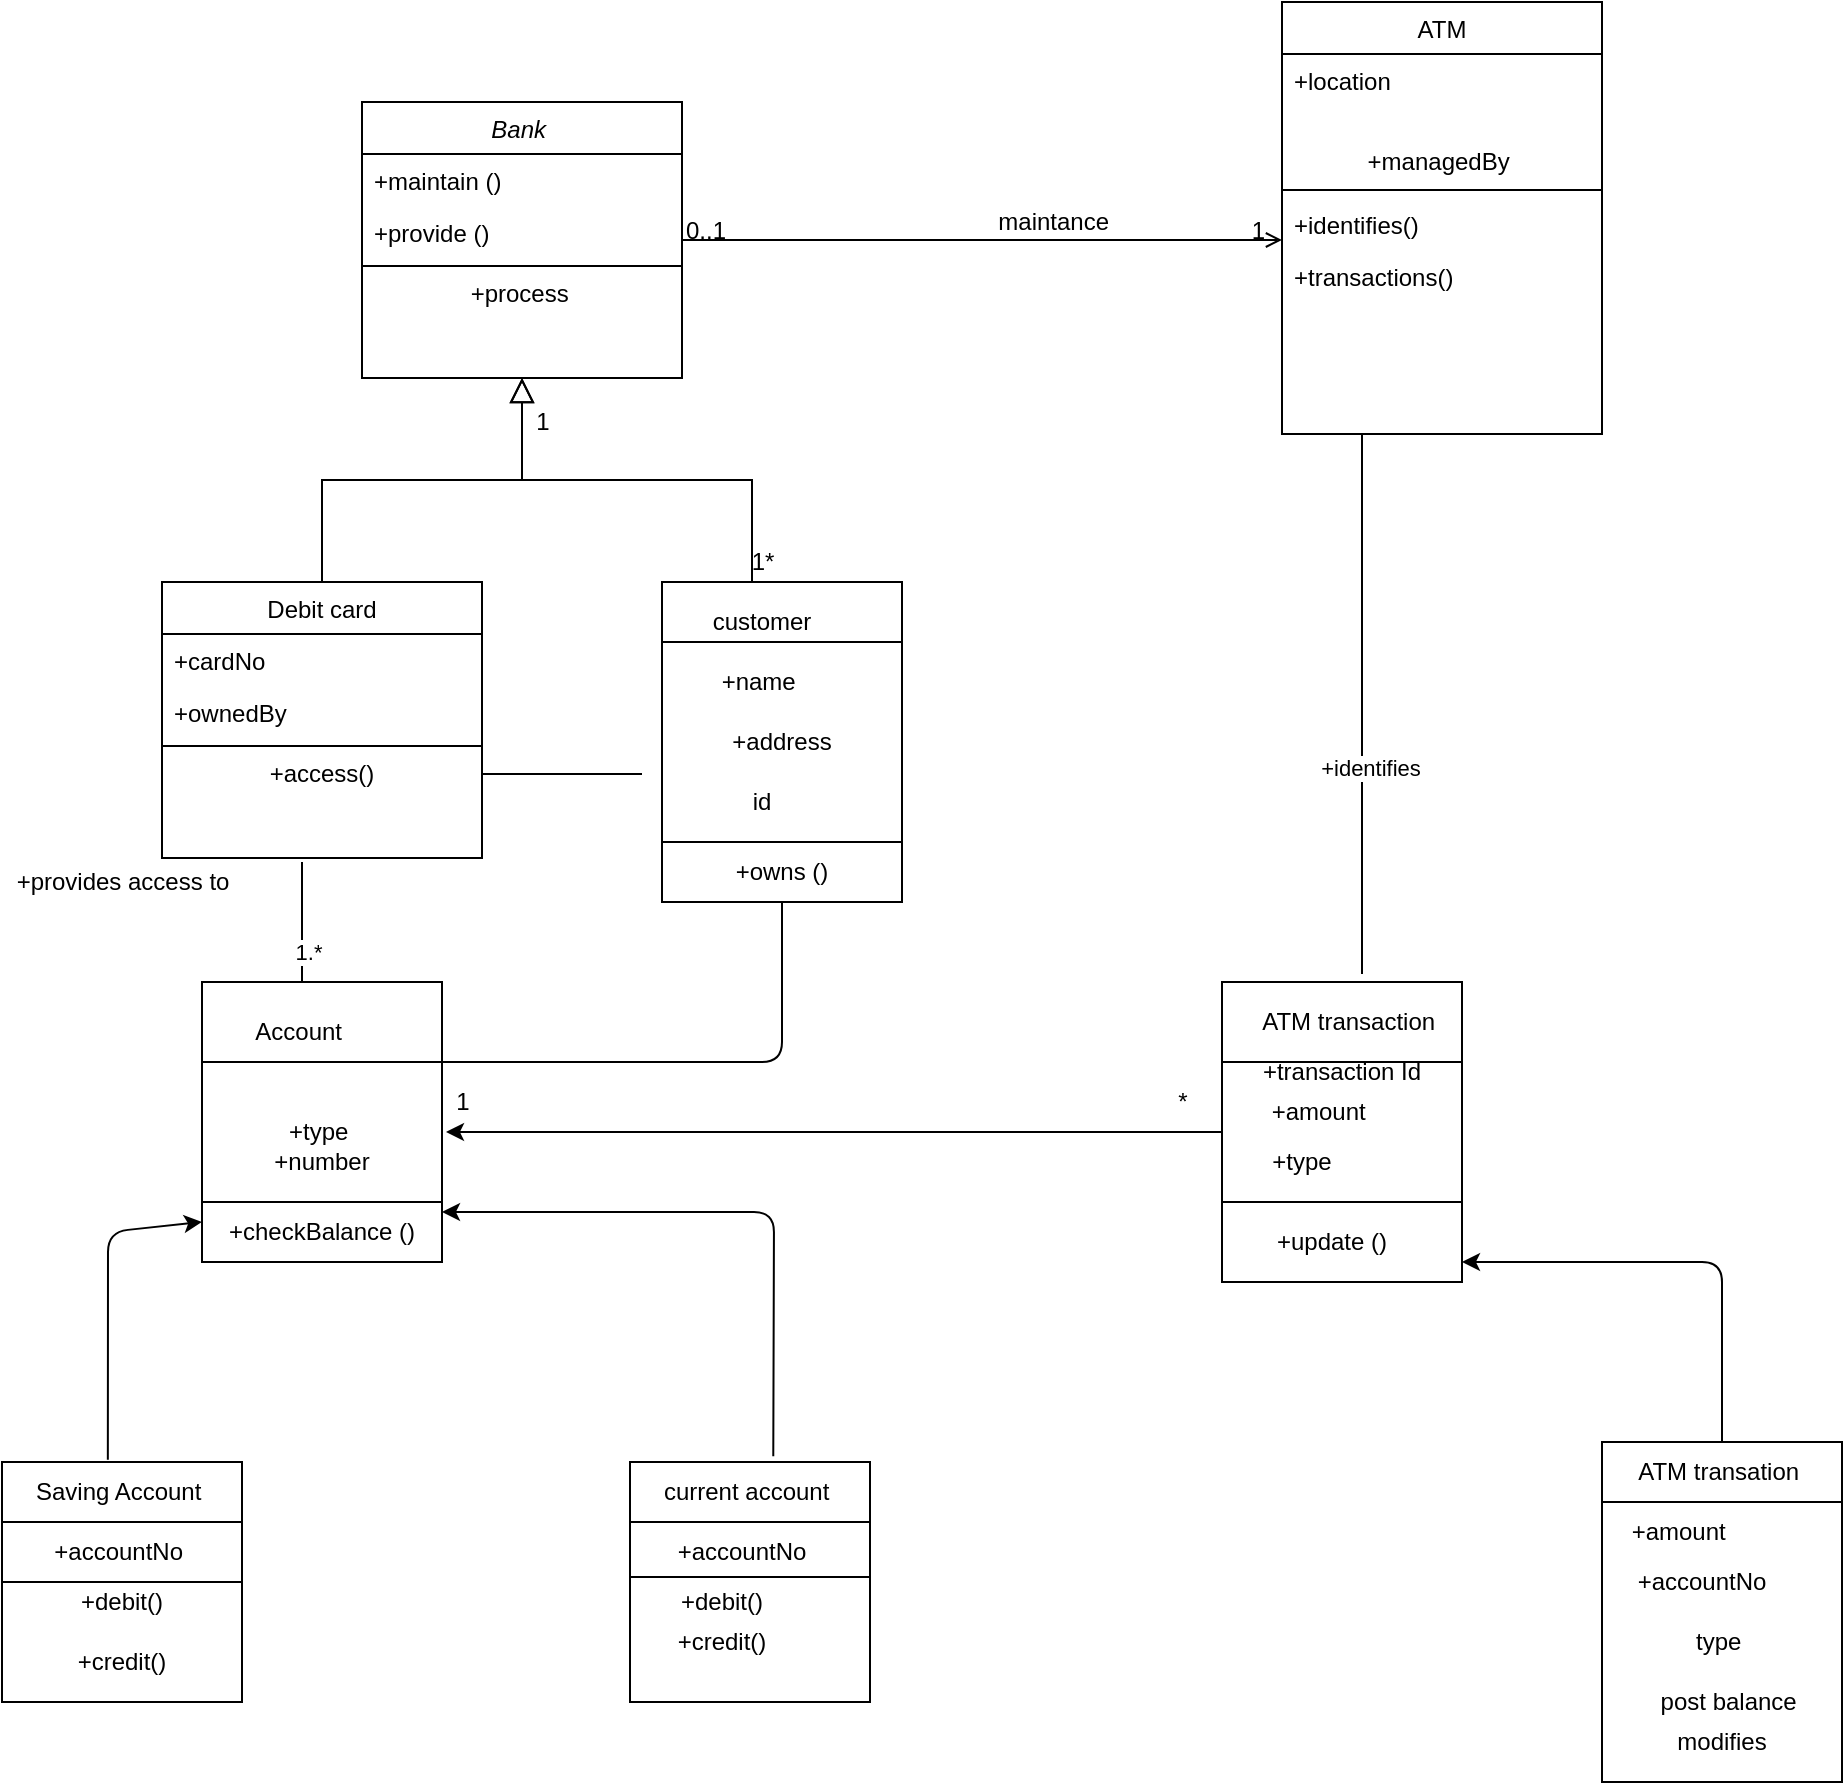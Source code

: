 <mxfile version="13.6.2" type="device"><diagram id="C5RBs43oDa-KdzZeNtuy" name="Page-1"><mxGraphModel dx="590" dy="299" grid="1" gridSize="10" guides="1" tooltips="1" connect="1" arrows="1" fold="1" page="1" pageScale="1" pageWidth="827" pageHeight="1169" math="0" shadow="0"><root><mxCell id="WIyWlLk6GJQsqaUBKTNV-0"/><mxCell id="WIyWlLk6GJQsqaUBKTNV-1" parent="WIyWlLk6GJQsqaUBKTNV-0"/><mxCell id="zkfFHV4jXpPFQw0GAbJ--0" value="Bank " style="swimlane;fontStyle=2;align=center;verticalAlign=top;childLayout=stackLayout;horizontal=1;startSize=26;horizontalStack=0;resizeParent=1;resizeLast=0;collapsible=1;marginBottom=0;rounded=0;shadow=0;strokeWidth=1;" parent="WIyWlLk6GJQsqaUBKTNV-1" vertex="1"><mxGeometry x="220" y="120" width="160" height="138" as="geometry"><mxRectangle x="230" y="140" width="160" height="26" as="alternateBounds"/></mxGeometry></mxCell><mxCell id="zkfFHV4jXpPFQw0GAbJ--2" value="+maintain ()" style="text;align=left;verticalAlign=top;spacingLeft=4;spacingRight=4;overflow=hidden;rotatable=0;points=[[0,0.5],[1,0.5]];portConstraint=eastwest;rounded=0;shadow=0;html=0;" parent="zkfFHV4jXpPFQw0GAbJ--0" vertex="1"><mxGeometry y="26" width="160" height="26" as="geometry"/></mxCell><mxCell id="zkfFHV4jXpPFQw0GAbJ--3" value="+provide ()" style="text;align=left;verticalAlign=top;spacingLeft=4;spacingRight=4;overflow=hidden;rotatable=0;points=[[0,0.5],[1,0.5]];portConstraint=eastwest;rounded=0;shadow=0;html=0;" parent="zkfFHV4jXpPFQw0GAbJ--0" vertex="1"><mxGeometry y="52" width="160" height="26" as="geometry"/></mxCell><mxCell id="zkfFHV4jXpPFQw0GAbJ--4" value="" style="line;html=1;strokeWidth=1;align=left;verticalAlign=middle;spacingTop=-1;spacingLeft=3;spacingRight=3;rotatable=0;labelPosition=right;points=[];portConstraint=eastwest;" parent="zkfFHV4jXpPFQw0GAbJ--0" vertex="1"><mxGeometry y="78" width="160" height="8" as="geometry"/></mxCell><mxCell id="nmzv0U8jzmdd3Ai0n8RP-59" value="+process&amp;nbsp;" style="text;html=1;align=center;verticalAlign=middle;resizable=0;points=[];autosize=1;" vertex="1" parent="zkfFHV4jXpPFQw0GAbJ--0"><mxGeometry y="86" width="160" height="20" as="geometry"/></mxCell><mxCell id="zkfFHV4jXpPFQw0GAbJ--6" value="Debit card" style="swimlane;fontStyle=0;align=center;verticalAlign=top;childLayout=stackLayout;horizontal=1;startSize=26;horizontalStack=0;resizeParent=1;resizeLast=0;collapsible=1;marginBottom=0;rounded=0;shadow=0;strokeWidth=1;" parent="WIyWlLk6GJQsqaUBKTNV-1" vertex="1"><mxGeometry x="120" y="360" width="160" height="138" as="geometry"><mxRectangle x="130" y="380" width="160" height="26" as="alternateBounds"/></mxGeometry></mxCell><mxCell id="zkfFHV4jXpPFQw0GAbJ--7" value="+cardNo" style="text;align=left;verticalAlign=top;spacingLeft=4;spacingRight=4;overflow=hidden;rotatable=0;points=[[0,0.5],[1,0.5]];portConstraint=eastwest;" parent="zkfFHV4jXpPFQw0GAbJ--6" vertex="1"><mxGeometry y="26" width="160" height="26" as="geometry"/></mxCell><mxCell id="zkfFHV4jXpPFQw0GAbJ--8" value="+ownedBy" style="text;align=left;verticalAlign=top;spacingLeft=4;spacingRight=4;overflow=hidden;rotatable=0;points=[[0,0.5],[1,0.5]];portConstraint=eastwest;rounded=0;shadow=0;html=0;" parent="zkfFHV4jXpPFQw0GAbJ--6" vertex="1"><mxGeometry y="52" width="160" height="26" as="geometry"/></mxCell><mxCell id="zkfFHV4jXpPFQw0GAbJ--9" value="" style="line;html=1;strokeWidth=1;align=left;verticalAlign=middle;spacingTop=-1;spacingLeft=3;spacingRight=3;rotatable=0;labelPosition=right;points=[];portConstraint=eastwest;" parent="zkfFHV4jXpPFQw0GAbJ--6" vertex="1"><mxGeometry y="78" width="160" height="8" as="geometry"/></mxCell><mxCell id="nmzv0U8jzmdd3Ai0n8RP-0" value="+access()" style="text;html=1;strokeColor=none;fillColor=none;align=center;verticalAlign=middle;whiteSpace=wrap;rounded=0;" vertex="1" parent="zkfFHV4jXpPFQw0GAbJ--6"><mxGeometry y="86" width="160" height="20" as="geometry"/></mxCell><mxCell id="zkfFHV4jXpPFQw0GAbJ--12" value="" style="endArrow=block;endSize=10;endFill=0;shadow=0;strokeWidth=1;rounded=0;edgeStyle=elbowEdgeStyle;elbow=vertical;" parent="WIyWlLk6GJQsqaUBKTNV-1" source="zkfFHV4jXpPFQw0GAbJ--6" target="zkfFHV4jXpPFQw0GAbJ--0" edge="1"><mxGeometry width="160" relative="1" as="geometry"><mxPoint x="200" y="203" as="sourcePoint"/><mxPoint x="200" y="203" as="targetPoint"/></mxGeometry></mxCell><mxCell id="zkfFHV4jXpPFQw0GAbJ--16" value="" style="endArrow=block;endSize=10;endFill=0;shadow=0;strokeWidth=1;rounded=0;edgeStyle=elbowEdgeStyle;elbow=vertical;" parent="WIyWlLk6GJQsqaUBKTNV-1" target="zkfFHV4jXpPFQw0GAbJ--0" edge="1"><mxGeometry width="160" relative="1" as="geometry"><mxPoint x="415" y="360" as="sourcePoint"/><mxPoint x="310" y="271" as="targetPoint"/></mxGeometry></mxCell><mxCell id="zkfFHV4jXpPFQw0GAbJ--26" value="" style="endArrow=open;shadow=0;strokeWidth=1;rounded=0;endFill=1;edgeStyle=elbowEdgeStyle;elbow=vertical;" parent="WIyWlLk6GJQsqaUBKTNV-1" source="zkfFHV4jXpPFQw0GAbJ--0" target="zkfFHV4jXpPFQw0GAbJ--17" edge="1"><mxGeometry x="0.5" y="41" relative="1" as="geometry"><mxPoint x="380" y="192" as="sourcePoint"/><mxPoint x="540" y="192" as="targetPoint"/><mxPoint x="-40" y="32" as="offset"/></mxGeometry></mxCell><mxCell id="zkfFHV4jXpPFQw0GAbJ--27" value="0..1" style="resizable=0;align=left;verticalAlign=bottom;labelBackgroundColor=none;fontSize=12;" parent="zkfFHV4jXpPFQw0GAbJ--26" connectable="0" vertex="1"><mxGeometry x="-1" relative="1" as="geometry"><mxPoint y="4" as="offset"/></mxGeometry></mxCell><mxCell id="zkfFHV4jXpPFQw0GAbJ--28" value="1" style="resizable=0;align=right;verticalAlign=bottom;labelBackgroundColor=none;fontSize=12;" parent="zkfFHV4jXpPFQw0GAbJ--26" connectable="0" vertex="1"><mxGeometry x="1" relative="1" as="geometry"><mxPoint x="-7" y="4" as="offset"/></mxGeometry></mxCell><mxCell id="zkfFHV4jXpPFQw0GAbJ--29" value="maintance&amp;nbsp;" style="text;html=1;resizable=0;points=[];;align=center;verticalAlign=middle;labelBackgroundColor=none;rounded=0;shadow=0;strokeWidth=1;fontSize=12;" parent="zkfFHV4jXpPFQw0GAbJ--26" vertex="1" connectable="0"><mxGeometry x="0.5" y="49" relative="1" as="geometry"><mxPoint x="-38" y="40" as="offset"/></mxGeometry></mxCell><mxCell id="nmzv0U8jzmdd3Ai0n8RP-2" value="" style="rounded=0;whiteSpace=wrap;html=1;" vertex="1" parent="WIyWlLk6GJQsqaUBKTNV-1"><mxGeometry x="370" y="360" width="120" height="30" as="geometry"/></mxCell><mxCell id="zkfFHV4jXpPFQw0GAbJ--17" value="ATM" style="swimlane;fontStyle=0;align=center;verticalAlign=top;childLayout=stackLayout;horizontal=1;startSize=26;horizontalStack=0;resizeParent=1;resizeLast=0;collapsible=1;marginBottom=0;rounded=0;shadow=0;strokeWidth=1;" parent="WIyWlLk6GJQsqaUBKTNV-1" vertex="1"><mxGeometry x="680" y="70" width="160" height="216" as="geometry"><mxRectangle x="550" y="140" width="160" height="26" as="alternateBounds"/></mxGeometry></mxCell><mxCell id="zkfFHV4jXpPFQw0GAbJ--22" value="+location &#10;" style="text;align=left;verticalAlign=top;spacingLeft=4;spacingRight=4;overflow=hidden;rotatable=0;points=[[0,0.5],[1,0.5]];portConstraint=eastwest;rounded=0;shadow=0;html=0;" parent="zkfFHV4jXpPFQw0GAbJ--17" vertex="1"><mxGeometry y="26" width="160" height="44" as="geometry"/></mxCell><mxCell id="nmzv0U8jzmdd3Ai0n8RP-27" value="+managedBy&amp;nbsp;" style="text;html=1;strokeColor=none;fillColor=none;align=center;verticalAlign=middle;whiteSpace=wrap;rounded=0;" vertex="1" parent="zkfFHV4jXpPFQw0GAbJ--17"><mxGeometry y="70" width="160" height="20" as="geometry"/></mxCell><mxCell id="zkfFHV4jXpPFQw0GAbJ--23" value="" style="line;html=1;strokeWidth=1;align=left;verticalAlign=middle;spacingTop=-1;spacingLeft=3;spacingRight=3;rotatable=0;labelPosition=right;points=[];portConstraint=eastwest;" parent="zkfFHV4jXpPFQw0GAbJ--17" vertex="1"><mxGeometry y="90" width="160" height="8" as="geometry"/></mxCell><mxCell id="zkfFHV4jXpPFQw0GAbJ--24" value="+identifies()" style="text;align=left;verticalAlign=top;spacingLeft=4;spacingRight=4;overflow=hidden;rotatable=0;points=[[0,0.5],[1,0.5]];portConstraint=eastwest;" parent="zkfFHV4jXpPFQw0GAbJ--17" vertex="1"><mxGeometry y="98" width="160" height="26" as="geometry"/></mxCell><mxCell id="zkfFHV4jXpPFQw0GAbJ--25" value="+transactions()" style="text;align=left;verticalAlign=top;spacingLeft=4;spacingRight=4;overflow=hidden;rotatable=0;points=[[0,0.5],[1,0.5]];portConstraint=eastwest;" parent="zkfFHV4jXpPFQw0GAbJ--17" vertex="1"><mxGeometry y="124" width="160" height="26" as="geometry"/></mxCell><mxCell id="nmzv0U8jzmdd3Ai0n8RP-3" value="+address" style="rounded=0;whiteSpace=wrap;html=1;" vertex="1" parent="WIyWlLk6GJQsqaUBKTNV-1"><mxGeometry x="370" y="390" width="120" height="100" as="geometry"/></mxCell><mxCell id="nmzv0U8jzmdd3Ai0n8RP-4" value="" style="rounded=0;whiteSpace=wrap;html=1;" vertex="1" parent="WIyWlLk6GJQsqaUBKTNV-1"><mxGeometry x="370" y="490" width="120" height="30" as="geometry"/></mxCell><mxCell id="nmzv0U8jzmdd3Ai0n8RP-5" value="customer" style="text;html=1;strokeColor=none;fillColor=none;align=center;verticalAlign=middle;whiteSpace=wrap;rounded=0;" vertex="1" parent="WIyWlLk6GJQsqaUBKTNV-1"><mxGeometry x="400" y="370" width="40" height="20" as="geometry"/></mxCell><mxCell id="nmzv0U8jzmdd3Ai0n8RP-6" value="+name&amp;nbsp;" style="text;html=1;strokeColor=none;fillColor=none;align=center;verticalAlign=middle;whiteSpace=wrap;rounded=0;" vertex="1" parent="WIyWlLk6GJQsqaUBKTNV-1"><mxGeometry x="400" y="400" width="40" height="20" as="geometry"/></mxCell><mxCell id="nmzv0U8jzmdd3Ai0n8RP-7" value="id" style="text;html=1;strokeColor=none;fillColor=none;align=center;verticalAlign=middle;whiteSpace=wrap;rounded=0;" vertex="1" parent="WIyWlLk6GJQsqaUBKTNV-1"><mxGeometry x="400" y="460" width="40" height="20" as="geometry"/></mxCell><mxCell id="nmzv0U8jzmdd3Ai0n8RP-8" value="+owns ()" style="text;html=1;strokeColor=none;fillColor=none;align=center;verticalAlign=middle;whiteSpace=wrap;rounded=0;" vertex="1" parent="WIyWlLk6GJQsqaUBKTNV-1"><mxGeometry x="400" y="495" width="60" height="20" as="geometry"/></mxCell><mxCell id="nmzv0U8jzmdd3Ai0n8RP-9" value="" style="endArrow=none;html=1;" edge="1" parent="WIyWlLk6GJQsqaUBKTNV-1"><mxGeometry width="50" height="50" relative="1" as="geometry"><mxPoint x="190" y="560" as="sourcePoint"/><mxPoint x="190" y="500" as="targetPoint"/></mxGeometry></mxCell><mxCell id="nmzv0U8jzmdd3Ai0n8RP-58" value="1.*" style="edgeLabel;html=1;align=center;verticalAlign=middle;resizable=0;points=[];" vertex="1" connectable="0" parent="nmzv0U8jzmdd3Ai0n8RP-9"><mxGeometry x="-0.505" y="-3" relative="1" as="geometry"><mxPoint as="offset"/></mxGeometry></mxCell><mxCell id="nmzv0U8jzmdd3Ai0n8RP-10" value="" style="rounded=0;whiteSpace=wrap;html=1;" vertex="1" parent="WIyWlLk6GJQsqaUBKTNV-1"><mxGeometry x="140" y="560" width="120" height="40" as="geometry"/></mxCell><mxCell id="nmzv0U8jzmdd3Ai0n8RP-11" value="+type&amp;nbsp;" style="rounded=0;whiteSpace=wrap;html=1;" vertex="1" parent="WIyWlLk6GJQsqaUBKTNV-1"><mxGeometry x="140" y="600" width="120" height="70" as="geometry"/></mxCell><mxCell id="nmzv0U8jzmdd3Ai0n8RP-12" value="" style="rounded=0;whiteSpace=wrap;html=1;" vertex="1" parent="WIyWlLk6GJQsqaUBKTNV-1"><mxGeometry x="140" y="670" width="120" height="30" as="geometry"/></mxCell><mxCell id="nmzv0U8jzmdd3Ai0n8RP-13" value="Account&amp;nbsp;" style="text;html=1;strokeColor=none;fillColor=none;align=center;verticalAlign=middle;whiteSpace=wrap;rounded=0;" vertex="1" parent="WIyWlLk6GJQsqaUBKTNV-1"><mxGeometry x="170" y="575" width="40" height="20" as="geometry"/></mxCell><mxCell id="nmzv0U8jzmdd3Ai0n8RP-14" value="+number" style="text;html=1;strokeColor=none;fillColor=none;align=center;verticalAlign=middle;whiteSpace=wrap;rounded=0;" vertex="1" parent="WIyWlLk6GJQsqaUBKTNV-1"><mxGeometry x="180" y="640" width="40" height="20" as="geometry"/></mxCell><mxCell id="nmzv0U8jzmdd3Ai0n8RP-15" value="+checkBalance ()" style="text;html=1;strokeColor=none;fillColor=none;align=center;verticalAlign=middle;whiteSpace=wrap;rounded=0;" vertex="1" parent="WIyWlLk6GJQsqaUBKTNV-1"><mxGeometry x="140" y="675" width="120" height="20" as="geometry"/></mxCell><mxCell id="nmzv0U8jzmdd3Ai0n8RP-16" value="current account&amp;nbsp;" style="rounded=0;whiteSpace=wrap;html=1;" vertex="1" parent="WIyWlLk6GJQsqaUBKTNV-1"><mxGeometry x="354" y="800" width="120" height="30" as="geometry"/></mxCell><mxCell id="nmzv0U8jzmdd3Ai0n8RP-17" value="Saving Account&amp;nbsp;" style="rounded=0;whiteSpace=wrap;html=1;" vertex="1" parent="WIyWlLk6GJQsqaUBKTNV-1"><mxGeometry x="40" y="800" width="120" height="30" as="geometry"/></mxCell><mxCell id="nmzv0U8jzmdd3Ai0n8RP-18" value="+accountNo&amp;nbsp;" style="rounded=0;whiteSpace=wrap;html=1;" vertex="1" parent="WIyWlLk6GJQsqaUBKTNV-1"><mxGeometry x="40" y="830" width="120" height="30" as="geometry"/></mxCell><mxCell id="nmzv0U8jzmdd3Ai0n8RP-19" value="" style="rounded=0;whiteSpace=wrap;html=1;" vertex="1" parent="WIyWlLk6GJQsqaUBKTNV-1"><mxGeometry x="40" y="860" width="120" height="60" as="geometry"/></mxCell><mxCell id="nmzv0U8jzmdd3Ai0n8RP-20" value="+debit()" style="text;html=1;strokeColor=none;fillColor=none;align=center;verticalAlign=middle;whiteSpace=wrap;rounded=0;" vertex="1" parent="WIyWlLk6GJQsqaUBKTNV-1"><mxGeometry x="80" y="860" width="40" height="20" as="geometry"/></mxCell><mxCell id="nmzv0U8jzmdd3Ai0n8RP-21" value="+credit()" style="text;html=1;strokeColor=none;fillColor=none;align=center;verticalAlign=middle;whiteSpace=wrap;rounded=0;" vertex="1" parent="WIyWlLk6GJQsqaUBKTNV-1"><mxGeometry x="80" y="890" width="40" height="20" as="geometry"/></mxCell><mxCell id="nmzv0U8jzmdd3Ai0n8RP-22" value="" style="rounded=0;whiteSpace=wrap;html=1;" vertex="1" parent="WIyWlLk6GJQsqaUBKTNV-1"><mxGeometry x="354" y="830" width="120" height="30" as="geometry"/></mxCell><mxCell id="nmzv0U8jzmdd3Ai0n8RP-23" value="+accountNo" style="text;html=1;strokeColor=none;fillColor=none;align=center;verticalAlign=middle;whiteSpace=wrap;rounded=0;" vertex="1" parent="WIyWlLk6GJQsqaUBKTNV-1"><mxGeometry x="390" y="835" width="40" height="20" as="geometry"/></mxCell><mxCell id="nmzv0U8jzmdd3Ai0n8RP-24" value="" style="rounded=0;whiteSpace=wrap;html=1;" vertex="1" parent="WIyWlLk6GJQsqaUBKTNV-1"><mxGeometry x="354" y="857.5" width="120" height="62.5" as="geometry"/></mxCell><mxCell id="nmzv0U8jzmdd3Ai0n8RP-25" value="+debit()" style="text;html=1;strokeColor=none;fillColor=none;align=center;verticalAlign=middle;whiteSpace=wrap;rounded=0;" vertex="1" parent="WIyWlLk6GJQsqaUBKTNV-1"><mxGeometry x="380" y="860" width="40" height="20" as="geometry"/></mxCell><mxCell id="nmzv0U8jzmdd3Ai0n8RP-26" value="+credit()" style="text;html=1;strokeColor=none;fillColor=none;align=center;verticalAlign=middle;whiteSpace=wrap;rounded=0;" vertex="1" parent="WIyWlLk6GJQsqaUBKTNV-1"><mxGeometry x="380" y="880" width="40" height="20" as="geometry"/></mxCell><mxCell id="nmzv0U8jzmdd3Ai0n8RP-28" value="" style="rounded=0;whiteSpace=wrap;html=1;" vertex="1" parent="WIyWlLk6GJQsqaUBKTNV-1"><mxGeometry x="650" y="560" width="120" height="40" as="geometry"/></mxCell><mxCell id="nmzv0U8jzmdd3Ai0n8RP-29" value="ATM transaction&amp;nbsp;" style="text;html=1;strokeColor=none;fillColor=none;align=center;verticalAlign=middle;whiteSpace=wrap;rounded=0;" vertex="1" parent="WIyWlLk6GJQsqaUBKTNV-1"><mxGeometry x="660" y="570" width="110" height="20" as="geometry"/></mxCell><mxCell id="nmzv0U8jzmdd3Ai0n8RP-30" value="" style="rounded=0;whiteSpace=wrap;html=1;" vertex="1" parent="WIyWlLk6GJQsqaUBKTNV-1"><mxGeometry x="650" y="600" width="120" height="70" as="geometry"/></mxCell><mxCell id="nmzv0U8jzmdd3Ai0n8RP-31" value="+transaction Id" style="text;html=1;strokeColor=none;fillColor=none;align=center;verticalAlign=middle;whiteSpace=wrap;rounded=0;" vertex="1" parent="WIyWlLk6GJQsqaUBKTNV-1"><mxGeometry x="660" y="595" width="100" height="20" as="geometry"/></mxCell><mxCell id="nmzv0U8jzmdd3Ai0n8RP-32" value="+amount&amp;nbsp;" style="text;html=1;strokeColor=none;fillColor=none;align=center;verticalAlign=middle;whiteSpace=wrap;rounded=0;" vertex="1" parent="WIyWlLk6GJQsqaUBKTNV-1"><mxGeometry x="680" y="615" width="40" height="20" as="geometry"/></mxCell><mxCell id="nmzv0U8jzmdd3Ai0n8RP-33" value="+type" style="text;html=1;strokeColor=none;fillColor=none;align=center;verticalAlign=middle;whiteSpace=wrap;rounded=0;" vertex="1" parent="WIyWlLk6GJQsqaUBKTNV-1"><mxGeometry x="670" y="640" width="40" height="20" as="geometry"/></mxCell><mxCell id="nmzv0U8jzmdd3Ai0n8RP-34" value="" style="rounded=0;whiteSpace=wrap;html=1;" vertex="1" parent="WIyWlLk6GJQsqaUBKTNV-1"><mxGeometry x="650" y="670" width="120" height="40" as="geometry"/></mxCell><mxCell id="nmzv0U8jzmdd3Ai0n8RP-35" value="+update ()" style="text;html=1;strokeColor=none;fillColor=none;align=center;verticalAlign=middle;whiteSpace=wrap;rounded=0;" vertex="1" parent="WIyWlLk6GJQsqaUBKTNV-1"><mxGeometry x="670" y="680" width="70" height="20" as="geometry"/></mxCell><mxCell id="nmzv0U8jzmdd3Ai0n8RP-36" value="" style="endArrow=classic;html=1;exitX=0;exitY=0.5;exitDx=0;exitDy=0;" edge="1" parent="WIyWlLk6GJQsqaUBKTNV-1" source="nmzv0U8jzmdd3Ai0n8RP-30"><mxGeometry width="50" height="50" relative="1" as="geometry"><mxPoint x="590" y="610" as="sourcePoint"/><mxPoint x="262" y="635" as="targetPoint"/></mxGeometry></mxCell><mxCell id="nmzv0U8jzmdd3Ai0n8RP-40" value="ATM transation&amp;nbsp;" style="rounded=0;whiteSpace=wrap;html=1;" vertex="1" parent="WIyWlLk6GJQsqaUBKTNV-1"><mxGeometry x="840" y="790" width="120" height="30" as="geometry"/></mxCell><mxCell id="nmzv0U8jzmdd3Ai0n8RP-41" value="type&amp;nbsp;" style="rounded=0;whiteSpace=wrap;html=1;" vertex="1" parent="WIyWlLk6GJQsqaUBKTNV-1"><mxGeometry x="840" y="820" width="120" height="140" as="geometry"/></mxCell><mxCell id="nmzv0U8jzmdd3Ai0n8RP-42" value="+amount&amp;nbsp;" style="text;html=1;strokeColor=none;fillColor=none;align=center;verticalAlign=middle;whiteSpace=wrap;rounded=0;" vertex="1" parent="WIyWlLk6GJQsqaUBKTNV-1"><mxGeometry x="860" y="825" width="40" height="20" as="geometry"/></mxCell><mxCell id="nmzv0U8jzmdd3Ai0n8RP-43" value="+accountNo" style="text;html=1;strokeColor=none;fillColor=none;align=center;verticalAlign=middle;whiteSpace=wrap;rounded=0;" vertex="1" parent="WIyWlLk6GJQsqaUBKTNV-1"><mxGeometry x="870" y="850" width="40" height="20" as="geometry"/></mxCell><mxCell id="nmzv0U8jzmdd3Ai0n8RP-44" value="" style="endArrow=none;html=1;entryX=0.25;entryY=1;entryDx=0;entryDy=0;" edge="1" parent="WIyWlLk6GJQsqaUBKTNV-1" target="zkfFHV4jXpPFQw0GAbJ--17"><mxGeometry width="50" height="50" relative="1" as="geometry"><mxPoint x="720" y="556" as="sourcePoint"/><mxPoint x="850" y="290" as="targetPoint"/></mxGeometry></mxCell><mxCell id="nmzv0U8jzmdd3Ai0n8RP-45" value="+identifies" style="edgeLabel;html=1;align=center;verticalAlign=middle;resizable=0;points=[];" vertex="1" connectable="0" parent="nmzv0U8jzmdd3Ai0n8RP-44"><mxGeometry x="-0.234" y="-4" relative="1" as="geometry"><mxPoint as="offset"/></mxGeometry></mxCell><mxCell id="nmzv0U8jzmdd3Ai0n8RP-46" value="" style="endArrow=classic;html=1;exitX=0.441;exitY=-0.036;exitDx=0;exitDy=0;exitPerimeter=0;entryX=0;entryY=0.25;entryDx=0;entryDy=0;" edge="1" parent="WIyWlLk6GJQsqaUBKTNV-1" source="nmzv0U8jzmdd3Ai0n8RP-17" target="nmzv0U8jzmdd3Ai0n8RP-15"><mxGeometry width="50" height="50" relative="1" as="geometry"><mxPoint x="310" y="760" as="sourcePoint"/><mxPoint x="360" y="710" as="targetPoint"/><Array as="points"><mxPoint x="93" y="685"/></Array></mxGeometry></mxCell><mxCell id="nmzv0U8jzmdd3Ai0n8RP-48" value="" style="endArrow=classic;html=1;entryX=1;entryY=0;entryDx=0;entryDy=0;exitX=0.597;exitY=-0.097;exitDx=0;exitDy=0;exitPerimeter=0;" edge="1" parent="WIyWlLk6GJQsqaUBKTNV-1" source="nmzv0U8jzmdd3Ai0n8RP-16" target="nmzv0U8jzmdd3Ai0n8RP-15"><mxGeometry width="50" height="50" relative="1" as="geometry"><mxPoint x="310" y="760" as="sourcePoint"/><mxPoint x="360" y="710" as="targetPoint"/><Array as="points"><mxPoint x="426" y="675"/></Array></mxGeometry></mxCell><mxCell id="nmzv0U8jzmdd3Ai0n8RP-50" value="" style="endArrow=classic;html=1;entryX=1;entryY=0.75;entryDx=0;entryDy=0;exitX=0.5;exitY=0;exitDx=0;exitDy=0;" edge="1" parent="WIyWlLk6GJQsqaUBKTNV-1" source="nmzv0U8jzmdd3Ai0n8RP-40" target="nmzv0U8jzmdd3Ai0n8RP-34"><mxGeometry width="50" height="50" relative="1" as="geometry"><mxPoint x="760" y="760" as="sourcePoint"/><mxPoint x="810" y="710" as="targetPoint"/><Array as="points"><mxPoint x="900" y="700"/></Array></mxGeometry></mxCell><mxCell id="nmzv0U8jzmdd3Ai0n8RP-51" value="" style="endArrow=none;html=1;exitX=1;exitY=0.5;exitDx=0;exitDy=0;" edge="1" parent="WIyWlLk6GJQsqaUBKTNV-1" source="nmzv0U8jzmdd3Ai0n8RP-0"><mxGeometry width="50" height="50" relative="1" as="geometry"><mxPoint x="520" y="570" as="sourcePoint"/><mxPoint x="360" y="456" as="targetPoint"/></mxGeometry></mxCell><mxCell id="nmzv0U8jzmdd3Ai0n8RP-52" value="" style="endArrow=none;html=1;exitX=1;exitY=1;exitDx=0;exitDy=0;entryX=0.5;entryY=1;entryDx=0;entryDy=0;" edge="1" parent="WIyWlLk6GJQsqaUBKTNV-1" source="nmzv0U8jzmdd3Ai0n8RP-10" target="nmzv0U8jzmdd3Ai0n8RP-4"><mxGeometry width="50" height="50" relative="1" as="geometry"><mxPoint x="520" y="570" as="sourcePoint"/><mxPoint x="570" y="520" as="targetPoint"/><Array as="points"><mxPoint x="430" y="600"/></Array></mxGeometry></mxCell><mxCell id="nmzv0U8jzmdd3Ai0n8RP-53" value="1" style="text;html=1;align=center;verticalAlign=middle;resizable=0;points=[];autosize=1;" vertex="1" parent="WIyWlLk6GJQsqaUBKTNV-1"><mxGeometry x="300" y="270" width="20" height="20" as="geometry"/></mxCell><mxCell id="nmzv0U8jzmdd3Ai0n8RP-54" value="1*" style="text;html=1;align=center;verticalAlign=middle;resizable=0;points=[];autosize=1;" vertex="1" parent="WIyWlLk6GJQsqaUBKTNV-1"><mxGeometry x="405" y="340" width="30" height="20" as="geometry"/></mxCell><mxCell id="nmzv0U8jzmdd3Ai0n8RP-55" value="*" style="text;html=1;align=center;verticalAlign=middle;resizable=0;points=[];autosize=1;" vertex="1" parent="WIyWlLk6GJQsqaUBKTNV-1"><mxGeometry x="620" y="610" width="20" height="20" as="geometry"/></mxCell><mxCell id="nmzv0U8jzmdd3Ai0n8RP-56" value="1" style="text;html=1;align=center;verticalAlign=middle;resizable=0;points=[];autosize=1;" vertex="1" parent="WIyWlLk6GJQsqaUBKTNV-1"><mxGeometry x="260" y="610" width="20" height="20" as="geometry"/></mxCell><mxCell id="nmzv0U8jzmdd3Ai0n8RP-57" value="+provides access to" style="text;html=1;align=center;verticalAlign=middle;resizable=0;points=[];autosize=1;" vertex="1" parent="WIyWlLk6GJQsqaUBKTNV-1"><mxGeometry x="40" y="500" width="120" height="20" as="geometry"/></mxCell><mxCell id="nmzv0U8jzmdd3Ai0n8RP-61" value="modifies" style="text;html=1;strokeColor=none;fillColor=none;align=center;verticalAlign=middle;whiteSpace=wrap;rounded=0;" vertex="1" parent="WIyWlLk6GJQsqaUBKTNV-1"><mxGeometry x="880" y="930" width="40" height="20" as="geometry"/></mxCell><mxCell id="nmzv0U8jzmdd3Ai0n8RP-62" value="post balance&amp;nbsp;" style="text;html=1;strokeColor=none;fillColor=none;align=center;verticalAlign=middle;whiteSpace=wrap;rounded=0;" vertex="1" parent="WIyWlLk6GJQsqaUBKTNV-1"><mxGeometry x="860" y="910" width="90" height="20" as="geometry"/></mxCell></root></mxGraphModel></diagram></mxfile>